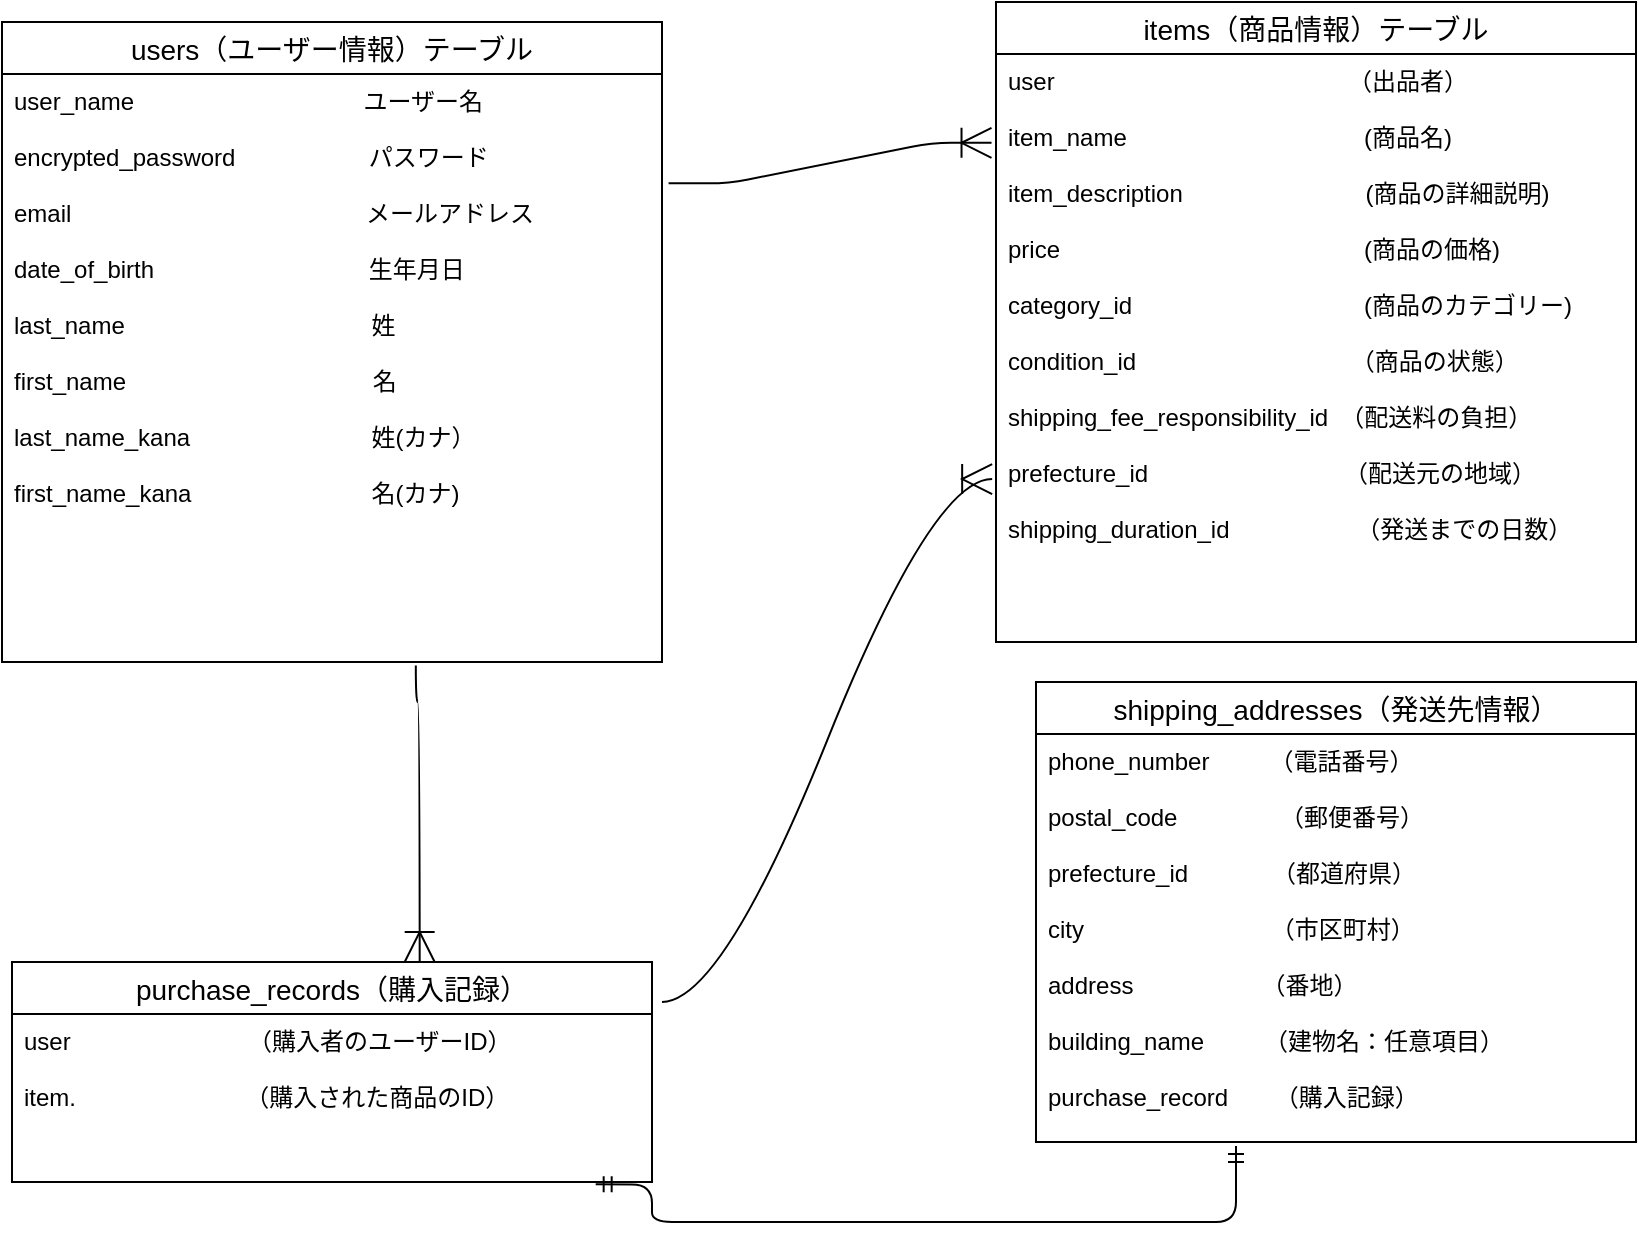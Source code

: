 <mxfile>
    <diagram id="v0YlA0dP-N5IMCv0QfV_" name="ページ1">
        <mxGraphModel dx="1086" dy="742" grid="1" gridSize="10" guides="1" tooltips="1" connect="1" arrows="1" fold="1" page="1" pageScale="1" pageWidth="827" pageHeight="1169" background="none" math="0" shadow="0">
            <root>
                <mxCell id="0"/>
                <mxCell id="1" parent="0"/>
                <mxCell id="0TXazy07Ehx4mwPmTE5N-10" style="edgeStyle=none;html=1;exitX=0.75;exitY=0;exitDx=0;exitDy=0;entryX=0.75;entryY=0;entryDx=0;entryDy=0;" edge="1" parent="1">
                    <mxGeometry relative="1" as="geometry">
                        <mxPoint x="220" y="80" as="targetPoint"/>
                        <mxPoint x="220" y="80" as="sourcePoint"/>
                    </mxGeometry>
                </mxCell>
                <mxCell id="0TXazy07Ehx4mwPmTE5N-13" value="users（ユーザー情報）テーブル" style="swimlane;fontStyle=0;childLayout=stackLayout;horizontal=1;startSize=26;horizontalStack=0;resizeParent=1;resizeParentMax=0;resizeLast=0;collapsible=1;marginBottom=0;align=center;fontSize=14;labelBackgroundColor=none;fillColor=default;" vertex="1" parent="1">
                    <mxGeometry x="10" y="20" width="330" height="320" as="geometry"/>
                </mxCell>
                <mxCell id="0TXazy07Ehx4mwPmTE5N-16" value="user_name 　　　 　                  ユーザー名&#10;&#10;encrypted_password 　　　　 　パスワード&#10;&#10;email　　　　　　 　                  メールアドレス&#10;&#10;date_of_birth     　　                    生年月日&#10;　&#10;last_name　　　　 　                  姓&#10;&#10;first_name                                     名&#10;&#10;last_name_kana　　                    姓(カナ）&#10;&#10;first_name_kana                           名(カナ)&#10;" style="text;strokeColor=none;fillColor=none;spacingLeft=4;spacingRight=4;overflow=hidden;rotatable=0;points=[[0,0.5],[1,0.5]];portConstraint=eastwest;fontSize=12;" vertex="1" parent="0TXazy07Ehx4mwPmTE5N-13">
                    <mxGeometry y="26" width="330" height="294" as="geometry"/>
                </mxCell>
                <mxCell id="0TXazy07Ehx4mwPmTE5N-17" value="items（商品情報）テーブル" style="swimlane;fontStyle=0;childLayout=stackLayout;horizontal=1;startSize=26;horizontalStack=0;resizeParent=1;resizeParentMax=0;resizeLast=0;collapsible=1;marginBottom=0;align=center;fontSize=14;labelBackgroundColor=none;strokeColor=default;fillColor=default;" vertex="1" parent="1">
                    <mxGeometry x="507" y="10" width="320" height="320" as="geometry"/>
                </mxCell>
                <mxCell id="0TXazy07Ehx4mwPmTE5N-18" value="user                                            （出品者）&#10;&#10;item_name 　　　　  　     　      (商品名)&#10;&#10;item_description 　　　   　         (商品の詳細説明)&#10; &#10;price 　　　　　　　　　　     　(商品の価格)&#10;　　&#10;category_id　　　　　　　     　 (商品のカテゴリー)&#10;&#10;condition_id　　　　　　　       （商品の状態）&#10;&#10;shipping_fee_responsibility_id　（配送料の負担）&#10;&#10;prefecture_id　　　　　　      　（配送元の地域）&#10;&#10;shipping_duration_id　　　　　 （発送までの日数）　" style="text;strokeColor=default;fillColor=none;spacingLeft=4;spacingRight=4;overflow=hidden;rotatable=0;points=[[0,0.5],[1,0.5]];portConstraint=eastwest;fontSize=12;labelBackgroundColor=none;labelBorderColor=none;" vertex="1" parent="0TXazy07Ehx4mwPmTE5N-17">
                    <mxGeometry y="26" width="320" height="294" as="geometry"/>
                </mxCell>
                <mxCell id="0TXazy07Ehx4mwPmTE5N-25" value="shipping_addresses（発送先情報）" style="swimlane;fontStyle=0;childLayout=stackLayout;horizontal=1;startSize=26;horizontalStack=0;resizeParent=1;resizeParentMax=0;resizeLast=0;collapsible=1;marginBottom=0;align=center;fontSize=14;labelBackgroundColor=none;labelBorderColor=none;strokeColor=default;fillColor=default;" vertex="1" parent="1">
                    <mxGeometry x="527" y="350" width="300" height="230" as="geometry"/>
                </mxCell>
                <mxCell id="0TXazy07Ehx4mwPmTE5N-27" value="phone_number　　　（電話番号）&#10;&#10;postal_code　　　　 （郵便番号）&#10;&#10;prefecture_id　　　　（都道府県）&#10;&#10;city　　　　　　　 　（市区町村）&#10;&#10;address 　　　　  　（番地）      &#10;&#10;building_name　　　（建物名：任意項目）&#10;&#10;purchase_record       （購入記録）" style="text;strokeColor=default;fillColor=none;spacingLeft=4;spacingRight=4;overflow=hidden;rotatable=0;points=[[0,0.5],[1,0.5]];portConstraint=eastwest;fontSize=12;labelBackgroundColor=none;labelBorderColor=none;" vertex="1" parent="0TXazy07Ehx4mwPmTE5N-25">
                    <mxGeometry y="26" width="300" height="204" as="geometry"/>
                </mxCell>
                <mxCell id="0TXazy07Ehx4mwPmTE5N-21" value="purchase_records（購入記録）" style="swimlane;fontStyle=0;childLayout=stackLayout;horizontal=1;startSize=26;horizontalStack=0;resizeParent=1;resizeParentMax=0;resizeLast=0;collapsible=1;marginBottom=0;align=center;fontSize=14;labelBackgroundColor=none;strokeColor=default;fillColor=default;" vertex="1" parent="1">
                    <mxGeometry x="15" y="490" width="320" height="110" as="geometry"/>
                </mxCell>
                <mxCell id="0TXazy07Ehx4mwPmTE5N-24" value="user　　　　　　     （購入者のユーザーID）&#10;&#10;item.    　　　　       （購入された商品のID）&#10;&#10;&#10;&#10;&#10;&#10;&#10;" style="text;strokeColor=none;fillColor=none;spacingLeft=4;spacingRight=4;overflow=hidden;rotatable=0;points=[[0,0.5],[1,0.5]];portConstraint=eastwest;fontSize=12;labelBackgroundColor=none;" vertex="1" parent="0TXazy07Ehx4mwPmTE5N-21">
                    <mxGeometry y="26" width="320" height="84" as="geometry"/>
                </mxCell>
                <mxCell id="0TXazy07Ehx4mwPmTE5N-32" value="" style="edgeStyle=orthogonalEdgeStyle;fontSize=12;html=1;endArrow=ERmandOne;startArrow=ERmandOne;exitX=0.912;exitY=1.014;exitDx=0;exitDy=0;exitPerimeter=0;" edge="1" parent="1" source="0TXazy07Ehx4mwPmTE5N-24">
                    <mxGeometry width="100" height="100" relative="1" as="geometry">
                        <mxPoint x="510" y="615" as="sourcePoint"/>
                        <mxPoint x="627" y="582" as="targetPoint"/>
                        <Array as="points">
                            <mxPoint x="335" y="601"/>
                            <mxPoint x="335" y="620"/>
                            <mxPoint x="627" y="620"/>
                            <mxPoint x="627" y="582"/>
                        </Array>
                    </mxGeometry>
                </mxCell>
                <mxCell id="0TXazy07Ehx4mwPmTE5N-33" value="" style="edgeStyle=entityRelationEdgeStyle;fontSize=12;html=1;endArrow=ERoneToMany;endSize=13;entryX=-0.007;entryY=0.151;entryDx=0;entryDy=0;entryPerimeter=0;exitX=1.01;exitY=0.186;exitDx=0;exitDy=0;exitPerimeter=0;" edge="1" parent="1" source="0TXazy07Ehx4mwPmTE5N-16" target="0TXazy07Ehx4mwPmTE5N-18">
                    <mxGeometry width="100" height="100" relative="1" as="geometry">
                        <mxPoint x="350" y="80" as="sourcePoint"/>
                        <mxPoint x="480" y="120" as="targetPoint"/>
                    </mxGeometry>
                </mxCell>
                <mxCell id="0TXazy07Ehx4mwPmTE5N-35" value="" style="edgeStyle=orthogonalEdgeStyle;fontSize=12;html=1;endArrow=ERoneToMany;endSize=13;curved=1;exitX=0.627;exitY=1.006;exitDx=0;exitDy=0;exitPerimeter=0;entryX=0.637;entryY=0;entryDx=0;entryDy=0;entryPerimeter=0;" edge="1" parent="1" source="0TXazy07Ehx4mwPmTE5N-16" target="0TXazy07Ehx4mwPmTE5N-21">
                    <mxGeometry width="100" height="100" relative="1" as="geometry">
                        <mxPoint x="200" y="270" as="sourcePoint"/>
                        <mxPoint x="219" y="450" as="targetPoint"/>
                        <Array as="points">
                            <mxPoint x="217" y="360"/>
                            <mxPoint x="219" y="360"/>
                        </Array>
                    </mxGeometry>
                </mxCell>
                <mxCell id="0TXazy07Ehx4mwPmTE5N-36" value="" style="edgeStyle=entityRelationEdgeStyle;fontSize=12;html=1;endArrow=ERoneToMany;endSize=13;curved=1;entryX=-0.006;entryY=0.723;entryDx=0;entryDy=0;entryPerimeter=0;" edge="1" parent="1" target="0TXazy07Ehx4mwPmTE5N-18">
                    <mxGeometry width="100" height="100" relative="1" as="geometry">
                        <mxPoint x="340" y="510" as="sourcePoint"/>
                        <mxPoint x="470" y="340" as="targetPoint"/>
                    </mxGeometry>
                </mxCell>
            </root>
        </mxGraphModel>
    </diagram>
</mxfile>